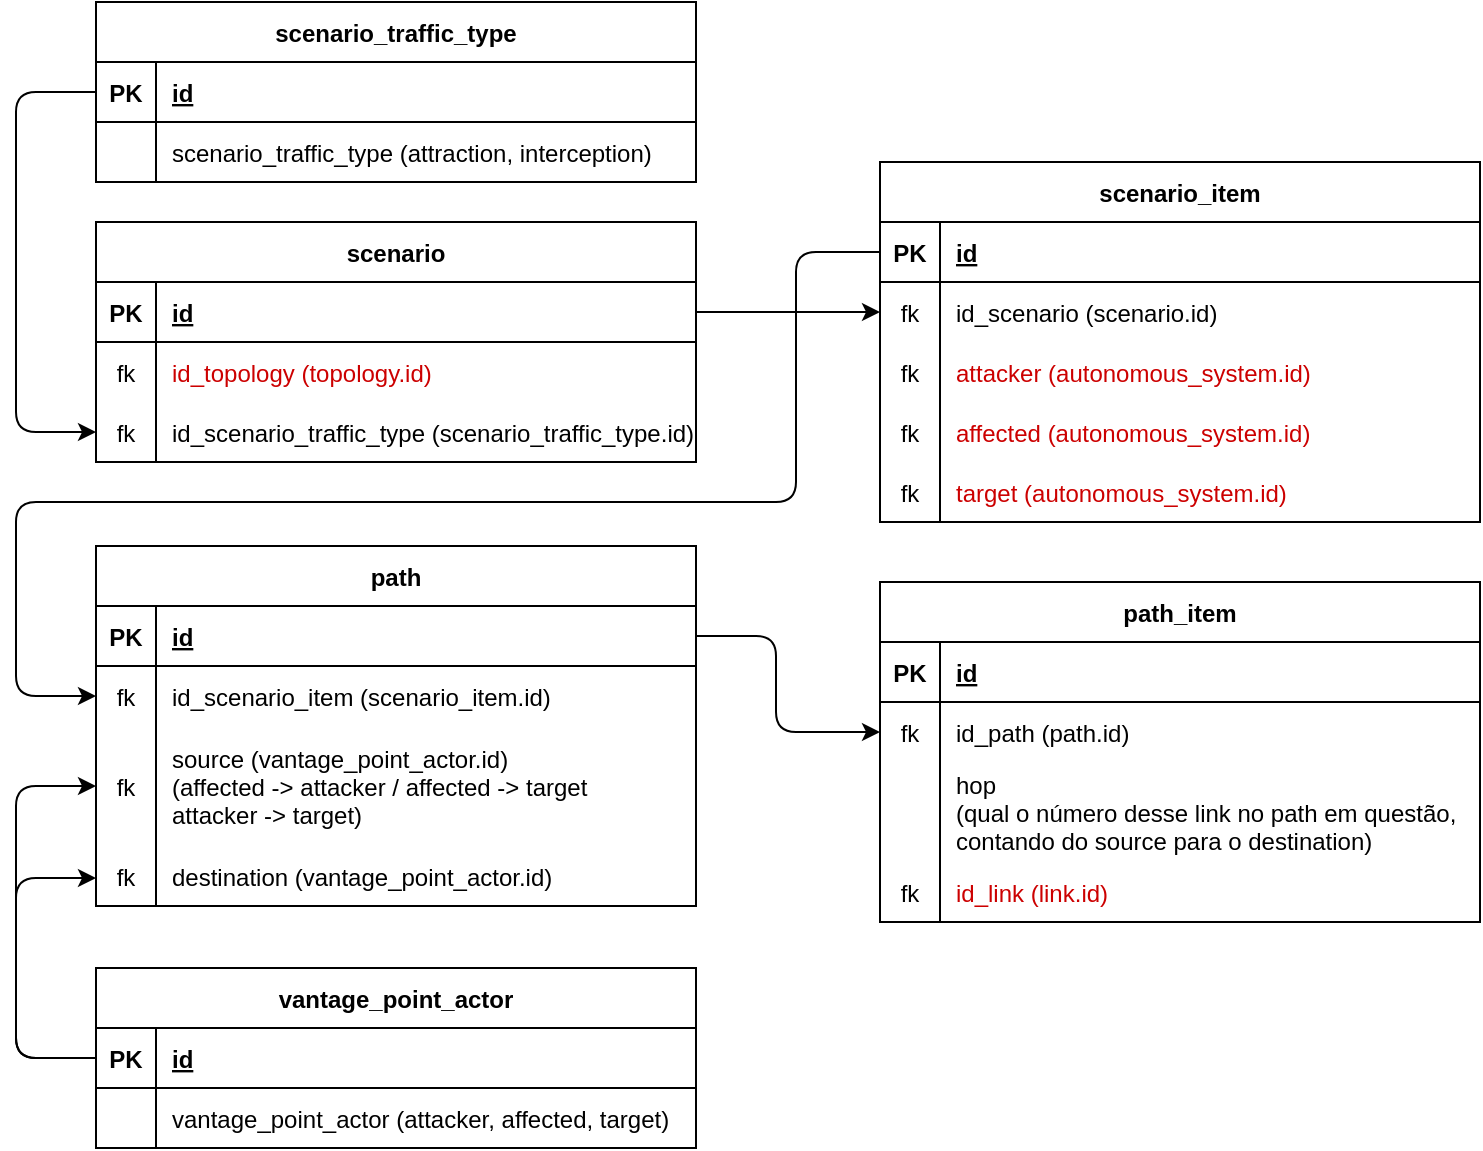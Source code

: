 <mxfile version="13.6.0" type="device"><diagram id="dJSimLKafI-zzqLXka_Y" name="Page-1"><mxGraphModel dx="1422" dy="1937" grid="1" gridSize="10" guides="1" tooltips="1" connect="1" arrows="1" fold="1" page="1" pageScale="1" pageWidth="827" pageHeight="1169" math="0" shadow="0"><root><mxCell id="0"/><mxCell id="1" parent="0"/><mxCell id="uQ3AHMNoXxi8PRQY--vJ-27" value="" style="endArrow=classic;html=1;exitX=1;exitY=0.5;exitDx=0;exitDy=0;entryX=0;entryY=0.5;entryDx=0;entryDy=0;" parent="1" source="uQ3AHMNoXxi8PRQY--vJ-2" target="E0xgbGUo_5aCT41tis-r-5" edge="1"><mxGeometry width="50" height="50" relative="1" as="geometry"><mxPoint x="390" y="440" as="sourcePoint"/><mxPoint x="471" y="55" as="targetPoint"/><Array as="points"><mxPoint x="410" y="85"/></Array></mxGeometry></mxCell><mxCell id="uQ3AHMNoXxi8PRQY--vJ-43" value="" style="endArrow=classic;html=1;entryX=0;entryY=0.5;entryDx=0;entryDy=0;exitX=0;exitY=0.5;exitDx=0;exitDy=0;" parent="1" source="E0xgbGUo_5aCT41tis-r-2" target="uQ3AHMNoXxi8PRQY--vJ-34" edge="1"><mxGeometry width="50" height="50" relative="1" as="geometry"><mxPoint x="450" y="30" as="sourcePoint"/><mxPoint x="440" y="390" as="targetPoint"/><Array as="points"><mxPoint x="430" y="55"/><mxPoint x="430" y="180"/><mxPoint x="220" y="180"/><mxPoint x="40" y="180"/><mxPoint x="40" y="277"/></Array></mxGeometry></mxCell><mxCell id="uQ3AHMNoXxi8PRQY--vJ-1" value="scenario" style="shape=table;startSize=30;container=1;collapsible=1;childLayout=tableLayout;fixedRows=1;rowLines=0;fontStyle=1;align=center;resizeLast=1;" parent="1" vertex="1"><mxGeometry x="80" y="40" width="300" height="120" as="geometry"><mxRectangle x="60" y="150" width="80" height="30" as="alternateBounds"/></mxGeometry></mxCell><mxCell id="uQ3AHMNoXxi8PRQY--vJ-2" value="" style="shape=partialRectangle;collapsible=0;dropTarget=0;pointerEvents=0;fillColor=none;top=0;left=0;bottom=1;right=0;points=[[0,0.5],[1,0.5]];portConstraint=eastwest;" parent="uQ3AHMNoXxi8PRQY--vJ-1" vertex="1"><mxGeometry y="30" width="300" height="30" as="geometry"/></mxCell><mxCell id="uQ3AHMNoXxi8PRQY--vJ-3" value="PK" style="shape=partialRectangle;connectable=0;fillColor=none;top=0;left=0;bottom=0;right=0;fontStyle=1;overflow=hidden;" parent="uQ3AHMNoXxi8PRQY--vJ-2" vertex="1"><mxGeometry width="30" height="30" as="geometry"/></mxCell><mxCell id="uQ3AHMNoXxi8PRQY--vJ-4" value="id" style="shape=partialRectangle;connectable=0;fillColor=none;top=0;left=0;bottom=0;right=0;align=left;spacingLeft=6;fontStyle=5;overflow=hidden;" parent="uQ3AHMNoXxi8PRQY--vJ-2" vertex="1"><mxGeometry x="30" width="270" height="30" as="geometry"/></mxCell><mxCell id="uQ3AHMNoXxi8PRQY--vJ-5" value="" style="shape=partialRectangle;collapsible=0;dropTarget=0;pointerEvents=0;fillColor=none;top=0;left=0;bottom=0;right=0;points=[[0,0.5],[1,0.5]];portConstraint=eastwest;" parent="uQ3AHMNoXxi8PRQY--vJ-1" vertex="1"><mxGeometry y="60" width="300" height="30" as="geometry"/></mxCell><mxCell id="uQ3AHMNoXxi8PRQY--vJ-6" value="fk" style="shape=partialRectangle;connectable=0;fillColor=none;top=0;left=0;bottom=0;right=0;editable=1;overflow=hidden;" parent="uQ3AHMNoXxi8PRQY--vJ-5" vertex="1"><mxGeometry width="30" height="30" as="geometry"/></mxCell><mxCell id="uQ3AHMNoXxi8PRQY--vJ-7" value="id_topology (topology.id)" style="shape=partialRectangle;connectable=0;fillColor=none;top=0;left=0;bottom=0;right=0;align=left;spacingLeft=6;overflow=hidden;fontColor=#CC0000;" parent="uQ3AHMNoXxi8PRQY--vJ-5" vertex="1"><mxGeometry x="30" width="270" height="30" as="geometry"/></mxCell><mxCell id="uQ3AHMNoXxi8PRQY--vJ-97" style="shape=partialRectangle;collapsible=0;dropTarget=0;pointerEvents=0;fillColor=none;top=0;left=0;bottom=0;right=0;points=[[0,0.5],[1,0.5]];portConstraint=eastwest;" parent="uQ3AHMNoXxi8PRQY--vJ-1" vertex="1"><mxGeometry y="90" width="300" height="30" as="geometry"/></mxCell><mxCell id="uQ3AHMNoXxi8PRQY--vJ-98" value="fk" style="shape=partialRectangle;connectable=0;fillColor=none;top=0;left=0;bottom=0;right=0;editable=1;overflow=hidden;" parent="uQ3AHMNoXxi8PRQY--vJ-97" vertex="1"><mxGeometry width="30" height="30" as="geometry"/></mxCell><mxCell id="uQ3AHMNoXxi8PRQY--vJ-99" value="id_scenario_traffic_type (scenario_traffic_type.id)" style="shape=partialRectangle;connectable=0;fillColor=none;top=0;left=0;bottom=0;right=0;align=left;spacingLeft=6;overflow=hidden;" parent="uQ3AHMNoXxi8PRQY--vJ-97" vertex="1"><mxGeometry x="30" width="270" height="30" as="geometry"/></mxCell><mxCell id="uQ3AHMNoXxi8PRQY--vJ-100" value="" style="endArrow=classic;html=1;exitX=0;exitY=0.5;exitDx=0;exitDy=0;entryX=0;entryY=0.5;entryDx=0;entryDy=0;" parent="1" source="uQ3AHMNoXxi8PRQY--vJ-76" target="uQ3AHMNoXxi8PRQY--vJ-97" edge="1"><mxGeometry width="50" height="50" relative="1" as="geometry"><mxPoint x="390" y="86" as="sourcePoint"/><mxPoint x="440" y="36" as="targetPoint"/><Array as="points"><mxPoint x="40" y="-25"/><mxPoint x="40" y="145"/></Array></mxGeometry></mxCell><mxCell id="uQ3AHMNoXxi8PRQY--vJ-75" value="scenario_traffic_type" style="shape=table;startSize=30;container=1;collapsible=1;childLayout=tableLayout;fixedRows=1;rowLines=0;fontStyle=1;align=center;resizeLast=1;" parent="1" vertex="1"><mxGeometry x="80" y="-70" width="300" height="90" as="geometry"><mxRectangle x="60" y="150" width="80" height="30" as="alternateBounds"/></mxGeometry></mxCell><mxCell id="uQ3AHMNoXxi8PRQY--vJ-76" value="" style="shape=partialRectangle;collapsible=0;dropTarget=0;pointerEvents=0;fillColor=none;top=0;left=0;bottom=1;right=0;points=[[0,0.5],[1,0.5]];portConstraint=eastwest;" parent="uQ3AHMNoXxi8PRQY--vJ-75" vertex="1"><mxGeometry y="30" width="300" height="30" as="geometry"/></mxCell><mxCell id="uQ3AHMNoXxi8PRQY--vJ-77" value="PK" style="shape=partialRectangle;connectable=0;fillColor=none;top=0;left=0;bottom=0;right=0;fontStyle=1;overflow=hidden;" parent="uQ3AHMNoXxi8PRQY--vJ-76" vertex="1"><mxGeometry width="30" height="30" as="geometry"/></mxCell><mxCell id="uQ3AHMNoXxi8PRQY--vJ-78" value="id" style="shape=partialRectangle;connectable=0;fillColor=none;top=0;left=0;bottom=0;right=0;align=left;spacingLeft=6;fontStyle=5;overflow=hidden;" parent="uQ3AHMNoXxi8PRQY--vJ-76" vertex="1"><mxGeometry x="30" width="270" height="30" as="geometry"/></mxCell><mxCell id="uQ3AHMNoXxi8PRQY--vJ-79" value="" style="shape=partialRectangle;collapsible=0;dropTarget=0;pointerEvents=0;fillColor=none;top=0;left=0;bottom=0;right=0;points=[[0,0.5],[1,0.5]];portConstraint=eastwest;" parent="uQ3AHMNoXxi8PRQY--vJ-75" vertex="1"><mxGeometry y="60" width="300" height="30" as="geometry"/></mxCell><mxCell id="uQ3AHMNoXxi8PRQY--vJ-80" value="" style="shape=partialRectangle;connectable=0;fillColor=none;top=0;left=0;bottom=0;right=0;editable=1;overflow=hidden;" parent="uQ3AHMNoXxi8PRQY--vJ-79" vertex="1"><mxGeometry width="30" height="30" as="geometry"/></mxCell><mxCell id="uQ3AHMNoXxi8PRQY--vJ-81" value="scenario_traffic_type (attraction, interception)" style="shape=partialRectangle;connectable=0;fillColor=none;top=0;left=0;bottom=0;right=0;align=left;spacingLeft=6;overflow=hidden;" parent="uQ3AHMNoXxi8PRQY--vJ-79" vertex="1"><mxGeometry x="30" width="270" height="30" as="geometry"/></mxCell><mxCell id="uQ3AHMNoXxi8PRQY--vJ-30" value="path" style="shape=table;startSize=30;container=1;collapsible=1;childLayout=tableLayout;fixedRows=1;rowLines=0;fontStyle=1;align=center;resizeLast=1;" parent="1" vertex="1"><mxGeometry x="80" y="202" width="300" height="180" as="geometry"><mxRectangle x="60" y="150" width="80" height="30" as="alternateBounds"/></mxGeometry></mxCell><mxCell id="uQ3AHMNoXxi8PRQY--vJ-31" value="" style="shape=partialRectangle;collapsible=0;dropTarget=0;pointerEvents=0;fillColor=none;top=0;left=0;bottom=1;right=0;points=[[0,0.5],[1,0.5]];portConstraint=eastwest;" parent="uQ3AHMNoXxi8PRQY--vJ-30" vertex="1"><mxGeometry y="30" width="300" height="30" as="geometry"/></mxCell><mxCell id="uQ3AHMNoXxi8PRQY--vJ-32" value="PK" style="shape=partialRectangle;connectable=0;fillColor=none;top=0;left=0;bottom=0;right=0;fontStyle=1;overflow=hidden;" parent="uQ3AHMNoXxi8PRQY--vJ-31" vertex="1"><mxGeometry width="30" height="30" as="geometry"/></mxCell><mxCell id="uQ3AHMNoXxi8PRQY--vJ-33" value="id" style="shape=partialRectangle;connectable=0;fillColor=none;top=0;left=0;bottom=0;right=0;align=left;spacingLeft=6;fontStyle=5;overflow=hidden;" parent="uQ3AHMNoXxi8PRQY--vJ-31" vertex="1"><mxGeometry x="30" width="270" height="30" as="geometry"/></mxCell><mxCell id="uQ3AHMNoXxi8PRQY--vJ-34" value="" style="shape=partialRectangle;collapsible=0;dropTarget=0;pointerEvents=0;fillColor=none;top=0;left=0;bottom=0;right=0;points=[[0,0.5],[1,0.5]];portConstraint=eastwest;" parent="uQ3AHMNoXxi8PRQY--vJ-30" vertex="1"><mxGeometry y="60" width="300" height="30" as="geometry"/></mxCell><mxCell id="uQ3AHMNoXxi8PRQY--vJ-35" value="fk" style="shape=partialRectangle;connectable=0;fillColor=none;top=0;left=0;bottom=0;right=0;editable=1;overflow=hidden;" parent="uQ3AHMNoXxi8PRQY--vJ-34" vertex="1"><mxGeometry width="30" height="30" as="geometry"/></mxCell><mxCell id="uQ3AHMNoXxi8PRQY--vJ-36" value="id_scenario_item (scenario_item.id)" style="shape=partialRectangle;connectable=0;fillColor=none;top=0;left=0;bottom=0;right=0;align=left;spacingLeft=6;overflow=hidden;" parent="uQ3AHMNoXxi8PRQY--vJ-34" vertex="1"><mxGeometry x="30" width="270" height="30" as="geometry"/></mxCell><mxCell id="uQ3AHMNoXxi8PRQY--vJ-149" style="shape=partialRectangle;collapsible=0;dropTarget=0;pointerEvents=0;fillColor=none;top=0;left=0;bottom=0;right=0;points=[[0,0.5],[1,0.5]];portConstraint=eastwest;" parent="uQ3AHMNoXxi8PRQY--vJ-30" vertex="1"><mxGeometry y="90" width="300" height="60" as="geometry"/></mxCell><mxCell id="uQ3AHMNoXxi8PRQY--vJ-150" value="fk" style="shape=partialRectangle;connectable=0;fillColor=none;top=0;left=0;bottom=0;right=0;editable=1;overflow=hidden;" parent="uQ3AHMNoXxi8PRQY--vJ-149" vertex="1"><mxGeometry width="30" height="60" as="geometry"/></mxCell><mxCell id="uQ3AHMNoXxi8PRQY--vJ-151" value="source (vantage_point_actor.id)&#10;(affected -&gt; attacker / affected -&gt; target&#10;attacker -&gt; target)" style="shape=partialRectangle;connectable=0;fillColor=none;top=0;left=0;bottom=0;right=0;align=left;spacingLeft=6;overflow=hidden;" parent="uQ3AHMNoXxi8PRQY--vJ-149" vertex="1"><mxGeometry x="30" width="270" height="60" as="geometry"/></mxCell><mxCell id="uQ3AHMNoXxi8PRQY--vJ-152" style="shape=partialRectangle;collapsible=0;dropTarget=0;pointerEvents=0;fillColor=none;top=0;left=0;bottom=0;right=0;points=[[0,0.5],[1,0.5]];portConstraint=eastwest;" parent="uQ3AHMNoXxi8PRQY--vJ-30" vertex="1"><mxGeometry y="150" width="300" height="30" as="geometry"/></mxCell><mxCell id="uQ3AHMNoXxi8PRQY--vJ-153" value="fk" style="shape=partialRectangle;connectable=0;fillColor=none;top=0;left=0;bottom=0;right=0;editable=1;overflow=hidden;" parent="uQ3AHMNoXxi8PRQY--vJ-152" vertex="1"><mxGeometry width="30" height="30" as="geometry"/></mxCell><mxCell id="uQ3AHMNoXxi8PRQY--vJ-154" value="destination (vantage_point_actor.id)" style="shape=partialRectangle;connectable=0;fillColor=none;top=0;left=0;bottom=0;right=0;align=left;spacingLeft=6;overflow=hidden;" parent="uQ3AHMNoXxi8PRQY--vJ-152" vertex="1"><mxGeometry x="30" width="270" height="30" as="geometry"/></mxCell><mxCell id="uQ3AHMNoXxi8PRQY--vJ-46" value="vantage_point_actor" style="shape=table;startSize=30;container=1;collapsible=1;childLayout=tableLayout;fixedRows=1;rowLines=0;fontStyle=1;align=center;resizeLast=1;" parent="1" vertex="1"><mxGeometry x="80" y="413" width="300" height="90" as="geometry"><mxRectangle x="60" y="150" width="80" height="30" as="alternateBounds"/></mxGeometry></mxCell><mxCell id="uQ3AHMNoXxi8PRQY--vJ-47" value="" style="shape=partialRectangle;collapsible=0;dropTarget=0;pointerEvents=0;fillColor=none;top=0;left=0;bottom=1;right=0;points=[[0,0.5],[1,0.5]];portConstraint=eastwest;" parent="uQ3AHMNoXxi8PRQY--vJ-46" vertex="1"><mxGeometry y="30" width="300" height="30" as="geometry"/></mxCell><mxCell id="uQ3AHMNoXxi8PRQY--vJ-48" value="PK" style="shape=partialRectangle;connectable=0;fillColor=none;top=0;left=0;bottom=0;right=0;fontStyle=1;overflow=hidden;" parent="uQ3AHMNoXxi8PRQY--vJ-47" vertex="1"><mxGeometry width="30" height="30" as="geometry"/></mxCell><mxCell id="uQ3AHMNoXxi8PRQY--vJ-49" value="id" style="shape=partialRectangle;connectable=0;fillColor=none;top=0;left=0;bottom=0;right=0;align=left;spacingLeft=6;fontStyle=5;overflow=hidden;" parent="uQ3AHMNoXxi8PRQY--vJ-47" vertex="1"><mxGeometry x="30" width="270" height="30" as="geometry"/></mxCell><mxCell id="uQ3AHMNoXxi8PRQY--vJ-50" value="" style="shape=partialRectangle;collapsible=0;dropTarget=0;pointerEvents=0;fillColor=none;top=0;left=0;bottom=0;right=0;points=[[0,0.5],[1,0.5]];portConstraint=eastwest;" parent="uQ3AHMNoXxi8PRQY--vJ-46" vertex="1"><mxGeometry y="60" width="300" height="30" as="geometry"/></mxCell><mxCell id="uQ3AHMNoXxi8PRQY--vJ-51" value="" style="shape=partialRectangle;connectable=0;fillColor=none;top=0;left=0;bottom=0;right=0;editable=1;overflow=hidden;" parent="uQ3AHMNoXxi8PRQY--vJ-50" vertex="1"><mxGeometry width="30" height="30" as="geometry"/></mxCell><mxCell id="uQ3AHMNoXxi8PRQY--vJ-52" value="vantage_point_actor (attacker, affected, target)" style="shape=partialRectangle;connectable=0;fillColor=none;top=0;left=0;bottom=0;right=0;align=left;spacingLeft=6;overflow=hidden;" parent="uQ3AHMNoXxi8PRQY--vJ-50" vertex="1"><mxGeometry x="30" width="270" height="30" as="geometry"/></mxCell><mxCell id="uQ3AHMNoXxi8PRQY--vJ-138" value="" style="endArrow=classic;html=1;fontColor=#000000;entryX=0;entryY=0.5;entryDx=0;entryDy=0;exitX=0;exitY=0.5;exitDx=0;exitDy=0;" parent="1" source="uQ3AHMNoXxi8PRQY--vJ-47" target="uQ3AHMNoXxi8PRQY--vJ-149" edge="1"><mxGeometry width="50" height="50" relative="1" as="geometry"><mxPoint x="390" y="363" as="sourcePoint"/><mxPoint x="80" y="338" as="targetPoint"/><Array as="points"><mxPoint x="40" y="458"/><mxPoint x="40" y="322"/></Array></mxGeometry></mxCell><mxCell id="uQ3AHMNoXxi8PRQY--vJ-139" value="" style="endArrow=classic;html=1;fontColor=#000000;entryX=0;entryY=0.5;entryDx=0;entryDy=0;exitX=0;exitY=0.5;exitDx=0;exitDy=0;" parent="1" edge="1"><mxGeometry width="50" height="50" relative="1" as="geometry"><mxPoint x="80" y="458" as="sourcePoint"/><mxPoint x="80" y="368" as="targetPoint"/><Array as="points"><mxPoint x="40" y="458"/><mxPoint x="40" y="368"/></Array></mxGeometry></mxCell><mxCell id="uQ3AHMNoXxi8PRQY--vJ-110" value="path_item" style="shape=table;startSize=30;container=1;collapsible=1;childLayout=tableLayout;fixedRows=1;rowLines=0;fontStyle=1;align=center;resizeLast=1;" parent="1" vertex="1"><mxGeometry x="472" y="220" width="300" height="170" as="geometry"><mxRectangle x="60" y="150" width="80" height="30" as="alternateBounds"/></mxGeometry></mxCell><mxCell id="uQ3AHMNoXxi8PRQY--vJ-111" value="" style="shape=partialRectangle;collapsible=0;dropTarget=0;pointerEvents=0;fillColor=none;top=0;left=0;bottom=1;right=0;points=[[0,0.5],[1,0.5]];portConstraint=eastwest;" parent="uQ3AHMNoXxi8PRQY--vJ-110" vertex="1"><mxGeometry y="30" width="300" height="30" as="geometry"/></mxCell><mxCell id="uQ3AHMNoXxi8PRQY--vJ-112" value="PK" style="shape=partialRectangle;connectable=0;fillColor=none;top=0;left=0;bottom=0;right=0;fontStyle=1;overflow=hidden;" parent="uQ3AHMNoXxi8PRQY--vJ-111" vertex="1"><mxGeometry width="30" height="30" as="geometry"/></mxCell><mxCell id="uQ3AHMNoXxi8PRQY--vJ-113" value="id" style="shape=partialRectangle;connectable=0;fillColor=none;top=0;left=0;bottom=0;right=0;align=left;spacingLeft=6;fontStyle=5;overflow=hidden;" parent="uQ3AHMNoXxi8PRQY--vJ-111" vertex="1"><mxGeometry x="30" width="270" height="30" as="geometry"/></mxCell><mxCell id="uQ3AHMNoXxi8PRQY--vJ-144" style="shape=partialRectangle;collapsible=0;dropTarget=0;pointerEvents=0;fillColor=none;top=0;left=0;bottom=0;right=0;points=[[0,0.5],[1,0.5]];portConstraint=eastwest;" parent="uQ3AHMNoXxi8PRQY--vJ-110" vertex="1"><mxGeometry y="60" width="300" height="30" as="geometry"/></mxCell><mxCell id="uQ3AHMNoXxi8PRQY--vJ-145" value="fk" style="shape=partialRectangle;connectable=0;fillColor=none;top=0;left=0;bottom=0;right=0;editable=1;overflow=hidden;" parent="uQ3AHMNoXxi8PRQY--vJ-144" vertex="1"><mxGeometry width="30" height="30" as="geometry"/></mxCell><mxCell id="uQ3AHMNoXxi8PRQY--vJ-146" value="id_path (path.id)" style="shape=partialRectangle;connectable=0;fillColor=none;top=0;left=0;bottom=0;right=0;align=left;spacingLeft=6;overflow=hidden;" parent="uQ3AHMNoXxi8PRQY--vJ-144" vertex="1"><mxGeometry x="30" width="270" height="30" as="geometry"/></mxCell><mxCell id="uQ3AHMNoXxi8PRQY--vJ-117" value="" style="shape=partialRectangle;collapsible=0;dropTarget=0;pointerEvents=0;fillColor=none;top=0;left=0;bottom=0;right=0;points=[[0,0.5],[1,0.5]];portConstraint=eastwest;" parent="uQ3AHMNoXxi8PRQY--vJ-110" vertex="1"><mxGeometry y="90" width="300" height="50" as="geometry"/></mxCell><mxCell id="uQ3AHMNoXxi8PRQY--vJ-118" value="" style="shape=partialRectangle;connectable=0;fillColor=none;top=0;left=0;bottom=0;right=0;editable=1;overflow=hidden;" parent="uQ3AHMNoXxi8PRQY--vJ-117" vertex="1"><mxGeometry width="30" height="50" as="geometry"/></mxCell><mxCell id="uQ3AHMNoXxi8PRQY--vJ-119" value="hop &#10;(qual o número desse link no path em questão,&#10;contando do source para o destination)" style="shape=partialRectangle;connectable=0;fillColor=none;top=0;left=0;bottom=0;right=0;align=left;spacingLeft=6;overflow=hidden;" parent="uQ3AHMNoXxi8PRQY--vJ-117" vertex="1"><mxGeometry x="30" width="270" height="50" as="geometry"/></mxCell><mxCell id="uQ3AHMNoXxi8PRQY--vJ-114" value="" style="shape=partialRectangle;collapsible=0;dropTarget=0;pointerEvents=0;fillColor=none;top=0;left=0;bottom=0;right=0;points=[[0,0.5],[1,0.5]];portConstraint=eastwest;" parent="uQ3AHMNoXxi8PRQY--vJ-110" vertex="1"><mxGeometry y="140" width="300" height="30" as="geometry"/></mxCell><mxCell id="uQ3AHMNoXxi8PRQY--vJ-115" value="fk" style="shape=partialRectangle;connectable=0;fillColor=none;top=0;left=0;bottom=0;right=0;editable=1;overflow=hidden;" parent="uQ3AHMNoXxi8PRQY--vJ-114" vertex="1"><mxGeometry width="30" height="30" as="geometry"/></mxCell><mxCell id="uQ3AHMNoXxi8PRQY--vJ-116" value="id_link (link.id)" style="shape=partialRectangle;connectable=0;fillColor=none;top=0;left=0;bottom=0;right=0;align=left;spacingLeft=6;overflow=hidden;fontColor=#CC0000;" parent="uQ3AHMNoXxi8PRQY--vJ-114" vertex="1"><mxGeometry x="30" width="270" height="30" as="geometry"/></mxCell><mxCell id="uQ3AHMNoXxi8PRQY--vJ-147" value="" style="endArrow=classic;html=1;fontColor=#000000;exitX=1;exitY=0.5;exitDx=0;exitDy=0;entryX=0;entryY=0.5;entryDx=0;entryDy=0;" parent="1" source="uQ3AHMNoXxi8PRQY--vJ-31" target="uQ3AHMNoXxi8PRQY--vJ-144" edge="1"><mxGeometry width="50" height="50" relative="1" as="geometry"><mxPoint x="390" y="550" as="sourcePoint"/><mxPoint x="440" y="500" as="targetPoint"/><Array as="points"><mxPoint x="420" y="247"/><mxPoint x="420" y="295"/></Array></mxGeometry></mxCell><mxCell id="E0xgbGUo_5aCT41tis-r-1" value="scenario_item" style="shape=table;startSize=30;container=1;collapsible=1;childLayout=tableLayout;fixedRows=1;rowLines=0;fontStyle=1;align=center;resizeLast=1;" parent="1" vertex="1"><mxGeometry x="472" y="10" width="300" height="180" as="geometry"><mxRectangle x="60" y="150" width="80" height="30" as="alternateBounds"/></mxGeometry></mxCell><mxCell id="E0xgbGUo_5aCT41tis-r-2" value="" style="shape=partialRectangle;collapsible=0;dropTarget=0;pointerEvents=0;fillColor=none;top=0;left=0;bottom=1;right=0;points=[[0,0.5],[1,0.5]];portConstraint=eastwest;" parent="E0xgbGUo_5aCT41tis-r-1" vertex="1"><mxGeometry y="30" width="300" height="30" as="geometry"/></mxCell><mxCell id="E0xgbGUo_5aCT41tis-r-3" value="PK" style="shape=partialRectangle;connectable=0;fillColor=none;top=0;left=0;bottom=0;right=0;fontStyle=1;overflow=hidden;" parent="E0xgbGUo_5aCT41tis-r-2" vertex="1"><mxGeometry width="30" height="30" as="geometry"/></mxCell><mxCell id="E0xgbGUo_5aCT41tis-r-4" value="id" style="shape=partialRectangle;connectable=0;fillColor=none;top=0;left=0;bottom=0;right=0;align=left;spacingLeft=6;fontStyle=5;overflow=hidden;" parent="E0xgbGUo_5aCT41tis-r-2" vertex="1"><mxGeometry x="30" width="270" height="30" as="geometry"/></mxCell><mxCell id="E0xgbGUo_5aCT41tis-r-5" value="" style="shape=partialRectangle;collapsible=0;dropTarget=0;pointerEvents=0;fillColor=none;top=0;left=0;bottom=0;right=0;points=[[0,0.5],[1,0.5]];portConstraint=eastwest;" parent="E0xgbGUo_5aCT41tis-r-1" vertex="1"><mxGeometry y="60" width="300" height="30" as="geometry"/></mxCell><mxCell id="E0xgbGUo_5aCT41tis-r-6" value="fk" style="shape=partialRectangle;connectable=0;fillColor=none;top=0;left=0;bottom=0;right=0;editable=1;overflow=hidden;" parent="E0xgbGUo_5aCT41tis-r-5" vertex="1"><mxGeometry width="30" height="30" as="geometry"/></mxCell><mxCell id="E0xgbGUo_5aCT41tis-r-7" value="id_scenario (scenario.id)" style="shape=partialRectangle;connectable=0;fillColor=none;top=0;left=0;bottom=0;right=0;align=left;spacingLeft=6;overflow=hidden;" parent="E0xgbGUo_5aCT41tis-r-5" vertex="1"><mxGeometry x="30" width="270" height="30" as="geometry"/></mxCell><mxCell id="E0xgbGUo_5aCT41tis-r-8" value="" style="shape=partialRectangle;collapsible=0;dropTarget=0;pointerEvents=0;fillColor=none;top=0;left=0;bottom=0;right=0;points=[[0,0.5],[1,0.5]];portConstraint=eastwest;" parent="E0xgbGUo_5aCT41tis-r-1" vertex="1"><mxGeometry y="90" width="300" height="30" as="geometry"/></mxCell><mxCell id="E0xgbGUo_5aCT41tis-r-9" value="fk" style="shape=partialRectangle;connectable=0;fillColor=none;top=0;left=0;bottom=0;right=0;editable=1;overflow=hidden;" parent="E0xgbGUo_5aCT41tis-r-8" vertex="1"><mxGeometry width="30" height="30" as="geometry"/></mxCell><mxCell id="E0xgbGUo_5aCT41tis-r-10" value="attacker (autonomous_system.id)" style="shape=partialRectangle;connectable=0;fillColor=none;top=0;left=0;bottom=0;right=0;align=left;spacingLeft=6;overflow=hidden;fontColor=#CC0000;" parent="E0xgbGUo_5aCT41tis-r-8" vertex="1"><mxGeometry x="30" width="270" height="30" as="geometry"/></mxCell><mxCell id="E0xgbGUo_5aCT41tis-r-11" value="" style="shape=partialRectangle;collapsible=0;dropTarget=0;pointerEvents=0;fillColor=none;top=0;left=0;bottom=0;right=0;points=[[0,0.5],[1,0.5]];portConstraint=eastwest;" parent="E0xgbGUo_5aCT41tis-r-1" vertex="1"><mxGeometry y="120" width="300" height="30" as="geometry"/></mxCell><mxCell id="E0xgbGUo_5aCT41tis-r-12" value="fk" style="shape=partialRectangle;connectable=0;fillColor=none;top=0;left=0;bottom=0;right=0;editable=1;overflow=hidden;" parent="E0xgbGUo_5aCT41tis-r-11" vertex="1"><mxGeometry width="30" height="30" as="geometry"/></mxCell><mxCell id="E0xgbGUo_5aCT41tis-r-13" value="affected (autonomous_system.id)" style="shape=partialRectangle;connectable=0;fillColor=none;top=0;left=0;bottom=0;right=0;align=left;spacingLeft=6;overflow=hidden;fontColor=#CC0000;" parent="E0xgbGUo_5aCT41tis-r-11" vertex="1"><mxGeometry x="30" width="270" height="30" as="geometry"/></mxCell><mxCell id="E0xgbGUo_5aCT41tis-r-14" style="shape=partialRectangle;collapsible=0;dropTarget=0;pointerEvents=0;fillColor=none;top=0;left=0;bottom=0;right=0;points=[[0,0.5],[1,0.5]];portConstraint=eastwest;" parent="E0xgbGUo_5aCT41tis-r-1" vertex="1"><mxGeometry y="150" width="300" height="30" as="geometry"/></mxCell><mxCell id="E0xgbGUo_5aCT41tis-r-15" value="fk" style="shape=partialRectangle;connectable=0;fillColor=none;top=0;left=0;bottom=0;right=0;editable=1;overflow=hidden;" parent="E0xgbGUo_5aCT41tis-r-14" vertex="1"><mxGeometry width="30" height="30" as="geometry"/></mxCell><mxCell id="E0xgbGUo_5aCT41tis-r-16" value="target (autonomous_system.id)" style="shape=partialRectangle;connectable=0;fillColor=none;top=0;left=0;bottom=0;right=0;align=left;spacingLeft=6;overflow=hidden;fontColor=#CC0000;" parent="E0xgbGUo_5aCT41tis-r-14" vertex="1"><mxGeometry x="30" width="270" height="30" as="geometry"/></mxCell></root></mxGraphModel></diagram></mxfile>